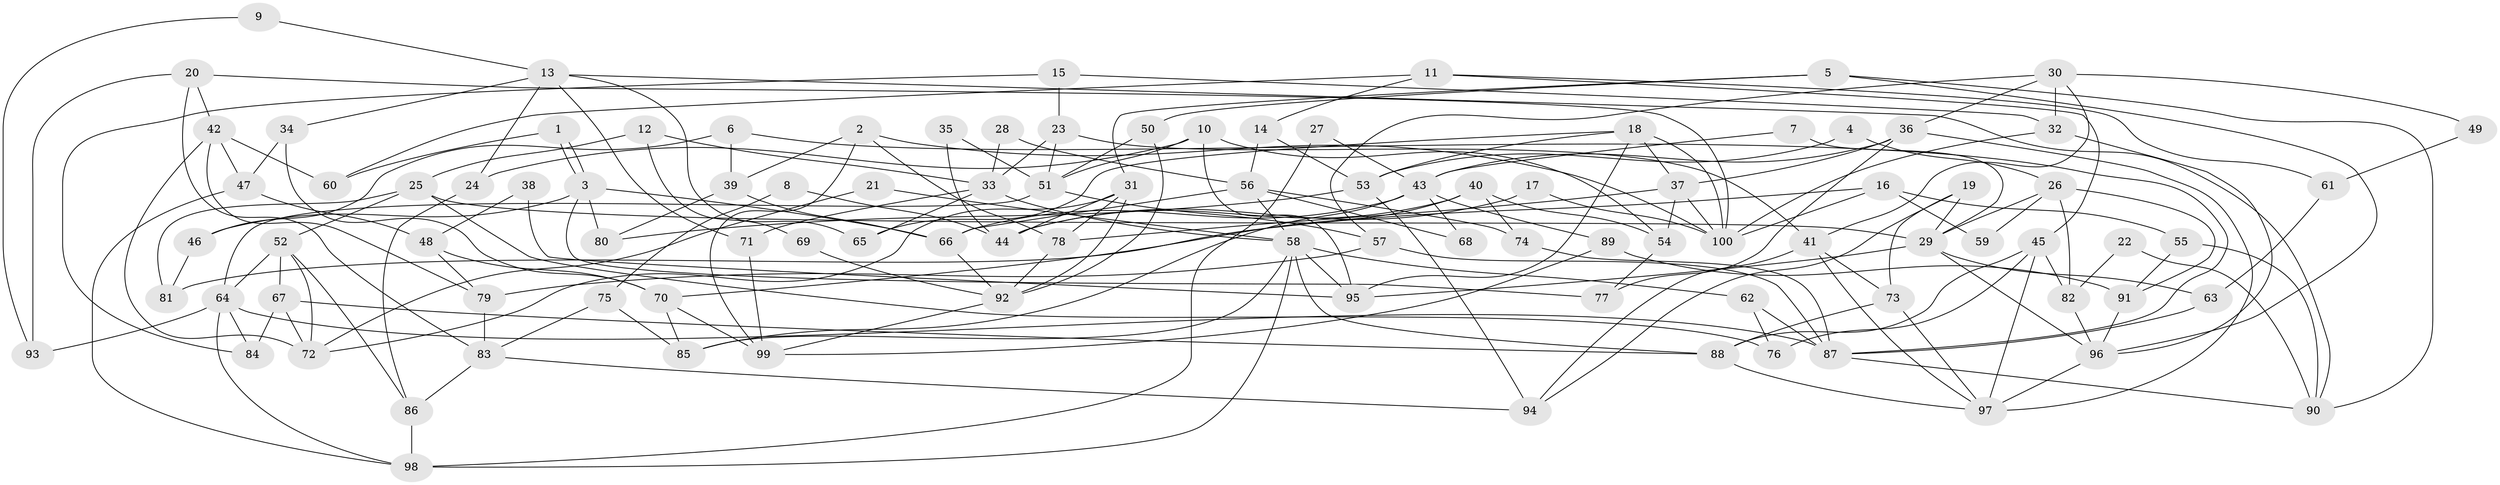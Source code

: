 // coarse degree distribution, {5: 0.12307692307692308, 7: 0.1076923076923077, 2: 0.13846153846153847, 8: 0.03076923076923077, 3: 0.2, 4: 0.13846153846153847, 6: 0.18461538461538463, 10: 0.015384615384615385, 9: 0.046153846153846156, 11: 0.015384615384615385}
// Generated by graph-tools (version 1.1) at 2025/52/02/27/25 19:52:07]
// undirected, 100 vertices, 200 edges
graph export_dot {
graph [start="1"]
  node [color=gray90,style=filled];
  1;
  2;
  3;
  4;
  5;
  6;
  7;
  8;
  9;
  10;
  11;
  12;
  13;
  14;
  15;
  16;
  17;
  18;
  19;
  20;
  21;
  22;
  23;
  24;
  25;
  26;
  27;
  28;
  29;
  30;
  31;
  32;
  33;
  34;
  35;
  36;
  37;
  38;
  39;
  40;
  41;
  42;
  43;
  44;
  45;
  46;
  47;
  48;
  49;
  50;
  51;
  52;
  53;
  54;
  55;
  56;
  57;
  58;
  59;
  60;
  61;
  62;
  63;
  64;
  65;
  66;
  67;
  68;
  69;
  70;
  71;
  72;
  73;
  74;
  75;
  76;
  77;
  78;
  79;
  80;
  81;
  82;
  83;
  84;
  85;
  86;
  87;
  88;
  89;
  90;
  91;
  92;
  93;
  94;
  95;
  96;
  97;
  98;
  99;
  100;
  1 -- 3;
  1 -- 3;
  1 -- 60;
  2 -- 100;
  2 -- 78;
  2 -- 39;
  2 -- 99;
  3 -- 66;
  3 -- 46;
  3 -- 77;
  3 -- 80;
  4 -- 26;
  4 -- 53;
  5 -- 50;
  5 -- 90;
  5 -- 31;
  5 -- 96;
  6 -- 87;
  6 -- 39;
  6 -- 46;
  7 -- 43;
  7 -- 29;
  8 -- 44;
  8 -- 75;
  9 -- 13;
  9 -- 93;
  10 -- 51;
  10 -- 95;
  10 -- 24;
  10 -- 54;
  11 -- 14;
  11 -- 45;
  11 -- 60;
  11 -- 61;
  12 -- 25;
  12 -- 33;
  12 -- 69;
  13 -- 90;
  13 -- 65;
  13 -- 24;
  13 -- 34;
  13 -- 71;
  14 -- 56;
  14 -- 53;
  15 -- 84;
  15 -- 32;
  15 -- 23;
  16 -- 100;
  16 -- 81;
  16 -- 55;
  16 -- 59;
  17 -- 44;
  17 -- 100;
  18 -- 53;
  18 -- 37;
  18 -- 65;
  18 -- 95;
  18 -- 100;
  19 -- 29;
  19 -- 73;
  19 -- 94;
  20 -- 100;
  20 -- 83;
  20 -- 42;
  20 -- 93;
  21 -- 72;
  21 -- 58;
  22 -- 82;
  22 -- 90;
  23 -- 33;
  23 -- 41;
  23 -- 51;
  24 -- 86;
  25 -- 52;
  25 -- 76;
  25 -- 29;
  25 -- 81;
  26 -- 29;
  26 -- 82;
  26 -- 59;
  26 -- 91;
  27 -- 43;
  27 -- 98;
  28 -- 33;
  28 -- 56;
  29 -- 96;
  29 -- 63;
  29 -- 95;
  30 -- 57;
  30 -- 41;
  30 -- 32;
  30 -- 36;
  30 -- 49;
  31 -- 92;
  31 -- 44;
  31 -- 72;
  31 -- 78;
  32 -- 96;
  32 -- 100;
  33 -- 71;
  33 -- 58;
  33 -- 65;
  34 -- 47;
  34 -- 70;
  35 -- 51;
  35 -- 44;
  36 -- 77;
  36 -- 37;
  36 -- 43;
  36 -- 97;
  37 -- 100;
  37 -- 54;
  37 -- 78;
  38 -- 48;
  38 -- 95;
  39 -- 66;
  39 -- 80;
  40 -- 54;
  40 -- 70;
  40 -- 44;
  40 -- 74;
  41 -- 94;
  41 -- 73;
  41 -- 97;
  42 -- 72;
  42 -- 47;
  42 -- 60;
  42 -- 79;
  43 -- 85;
  43 -- 66;
  43 -- 68;
  43 -- 89;
  45 -- 97;
  45 -- 88;
  45 -- 76;
  45 -- 82;
  46 -- 81;
  47 -- 48;
  47 -- 98;
  48 -- 79;
  48 -- 70;
  49 -- 61;
  50 -- 51;
  50 -- 92;
  51 -- 64;
  51 -- 57;
  52 -- 86;
  52 -- 67;
  52 -- 64;
  52 -- 72;
  53 -- 80;
  53 -- 94;
  54 -- 77;
  55 -- 91;
  55 -- 90;
  56 -- 58;
  56 -- 66;
  56 -- 68;
  56 -- 74;
  57 -- 87;
  57 -- 79;
  58 -- 95;
  58 -- 88;
  58 -- 62;
  58 -- 85;
  58 -- 98;
  61 -- 63;
  62 -- 87;
  62 -- 76;
  63 -- 87;
  64 -- 98;
  64 -- 84;
  64 -- 87;
  64 -- 93;
  66 -- 92;
  67 -- 72;
  67 -- 88;
  67 -- 84;
  69 -- 92;
  70 -- 99;
  70 -- 85;
  71 -- 99;
  73 -- 97;
  73 -- 88;
  74 -- 87;
  75 -- 83;
  75 -- 85;
  78 -- 92;
  79 -- 83;
  82 -- 96;
  83 -- 86;
  83 -- 94;
  86 -- 98;
  87 -- 90;
  88 -- 97;
  89 -- 91;
  89 -- 99;
  91 -- 96;
  92 -- 99;
  96 -- 97;
}
